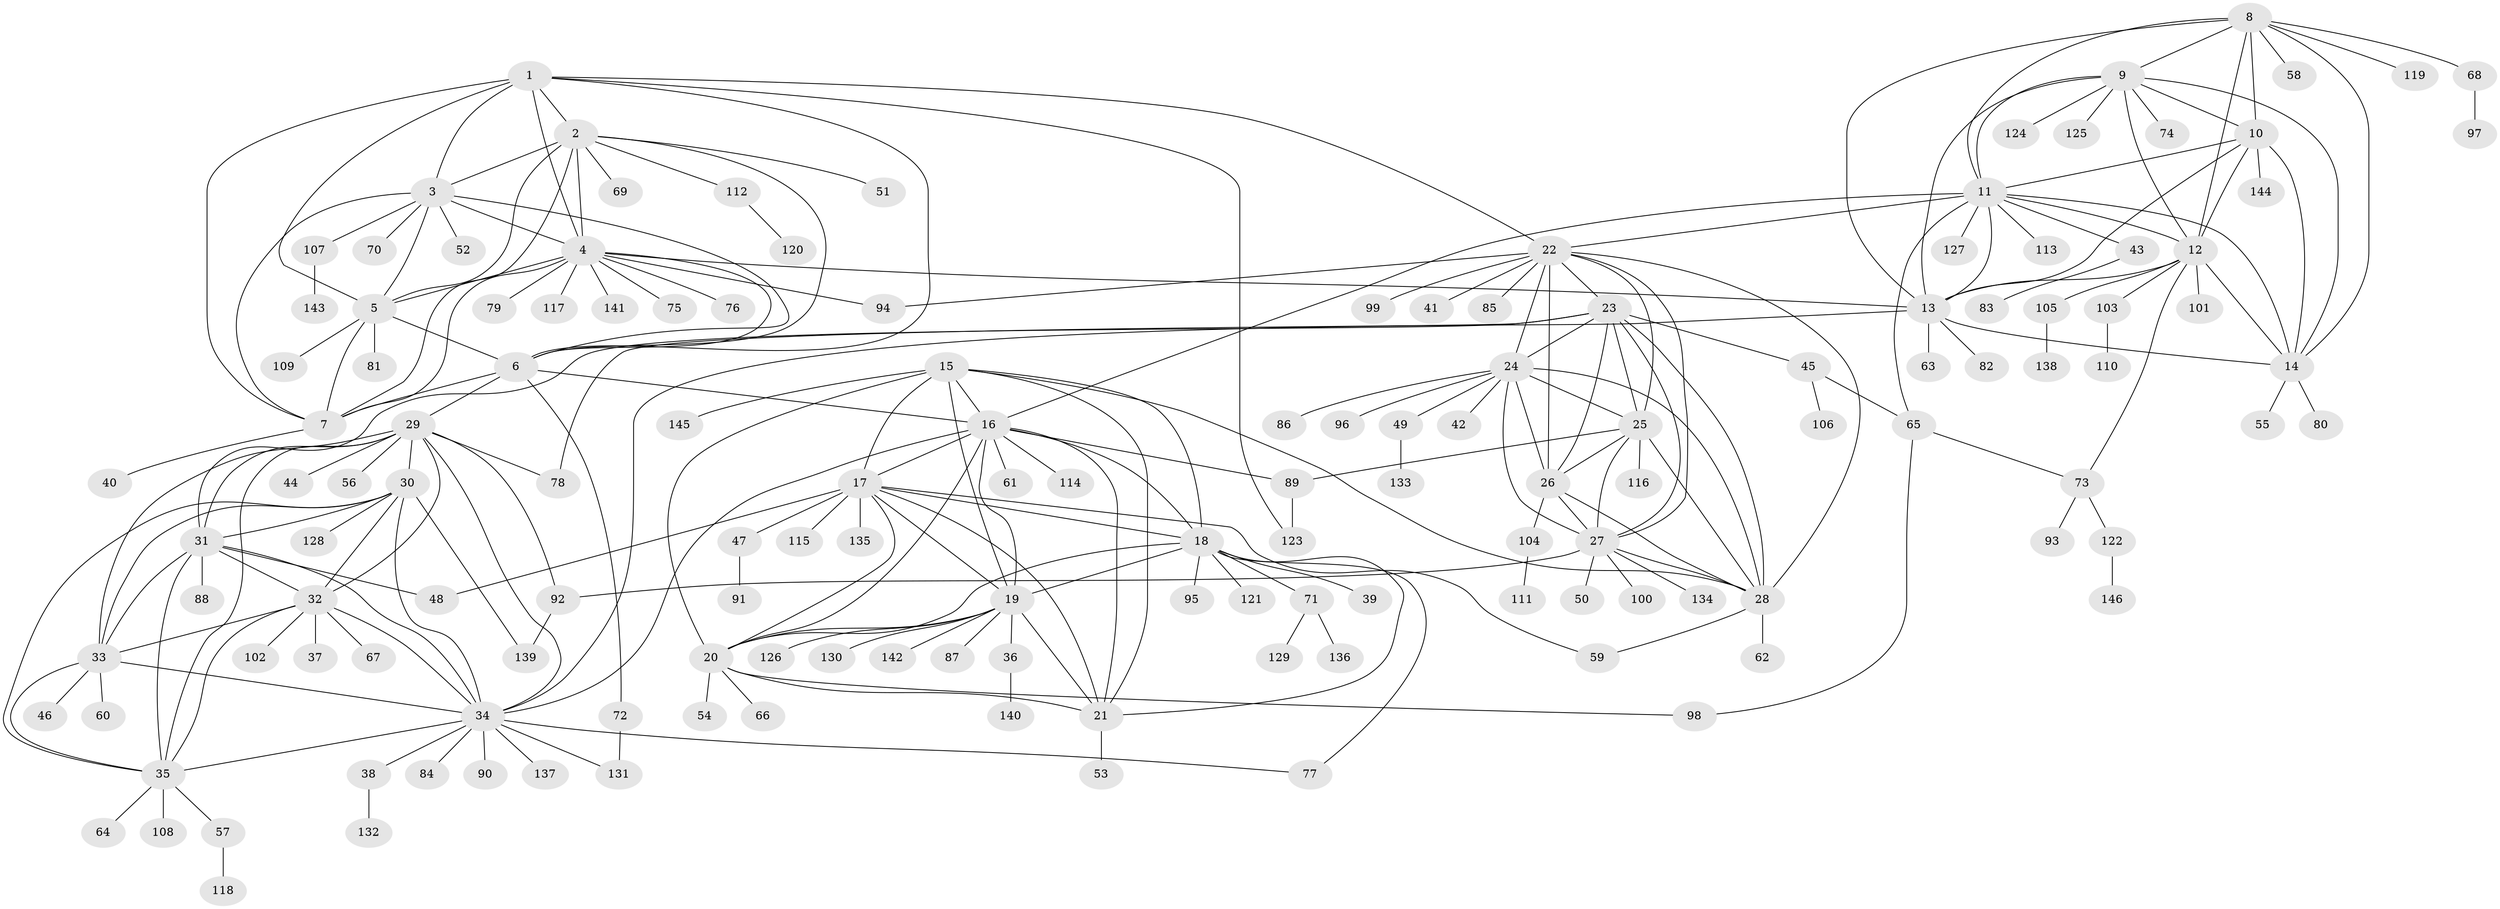 // Generated by graph-tools (version 1.1) at 2025/26/03/09/25 03:26:34]
// undirected, 146 vertices, 239 edges
graph export_dot {
graph [start="1"]
  node [color=gray90,style=filled];
  1;
  2;
  3;
  4;
  5;
  6;
  7;
  8;
  9;
  10;
  11;
  12;
  13;
  14;
  15;
  16;
  17;
  18;
  19;
  20;
  21;
  22;
  23;
  24;
  25;
  26;
  27;
  28;
  29;
  30;
  31;
  32;
  33;
  34;
  35;
  36;
  37;
  38;
  39;
  40;
  41;
  42;
  43;
  44;
  45;
  46;
  47;
  48;
  49;
  50;
  51;
  52;
  53;
  54;
  55;
  56;
  57;
  58;
  59;
  60;
  61;
  62;
  63;
  64;
  65;
  66;
  67;
  68;
  69;
  70;
  71;
  72;
  73;
  74;
  75;
  76;
  77;
  78;
  79;
  80;
  81;
  82;
  83;
  84;
  85;
  86;
  87;
  88;
  89;
  90;
  91;
  92;
  93;
  94;
  95;
  96;
  97;
  98;
  99;
  100;
  101;
  102;
  103;
  104;
  105;
  106;
  107;
  108;
  109;
  110;
  111;
  112;
  113;
  114;
  115;
  116;
  117;
  118;
  119;
  120;
  121;
  122;
  123;
  124;
  125;
  126;
  127;
  128;
  129;
  130;
  131;
  132;
  133;
  134;
  135;
  136;
  137;
  138;
  139;
  140;
  141;
  142;
  143;
  144;
  145;
  146;
  1 -- 2;
  1 -- 3;
  1 -- 4;
  1 -- 5;
  1 -- 6;
  1 -- 7;
  1 -- 22;
  1 -- 123;
  2 -- 3;
  2 -- 4;
  2 -- 5;
  2 -- 6;
  2 -- 7;
  2 -- 51;
  2 -- 69;
  2 -- 112;
  3 -- 4;
  3 -- 5;
  3 -- 6;
  3 -- 7;
  3 -- 52;
  3 -- 70;
  3 -- 107;
  4 -- 5;
  4 -- 6;
  4 -- 7;
  4 -- 13;
  4 -- 75;
  4 -- 76;
  4 -- 79;
  4 -- 94;
  4 -- 117;
  4 -- 141;
  5 -- 6;
  5 -- 7;
  5 -- 81;
  5 -- 109;
  6 -- 7;
  6 -- 16;
  6 -- 29;
  6 -- 72;
  7 -- 40;
  8 -- 9;
  8 -- 10;
  8 -- 11;
  8 -- 12;
  8 -- 13;
  8 -- 14;
  8 -- 58;
  8 -- 68;
  8 -- 119;
  9 -- 10;
  9 -- 11;
  9 -- 12;
  9 -- 13;
  9 -- 14;
  9 -- 74;
  9 -- 124;
  9 -- 125;
  10 -- 11;
  10 -- 12;
  10 -- 13;
  10 -- 14;
  10 -- 144;
  11 -- 12;
  11 -- 13;
  11 -- 14;
  11 -- 16;
  11 -- 22;
  11 -- 43;
  11 -- 65;
  11 -- 113;
  11 -- 127;
  12 -- 13;
  12 -- 14;
  12 -- 73;
  12 -- 101;
  12 -- 103;
  12 -- 105;
  13 -- 14;
  13 -- 34;
  13 -- 63;
  13 -- 82;
  14 -- 55;
  14 -- 80;
  15 -- 16;
  15 -- 17;
  15 -- 18;
  15 -- 19;
  15 -- 20;
  15 -- 21;
  15 -- 28;
  15 -- 145;
  16 -- 17;
  16 -- 18;
  16 -- 19;
  16 -- 20;
  16 -- 21;
  16 -- 34;
  16 -- 61;
  16 -- 89;
  16 -- 114;
  17 -- 18;
  17 -- 19;
  17 -- 20;
  17 -- 21;
  17 -- 47;
  17 -- 48;
  17 -- 59;
  17 -- 115;
  17 -- 135;
  18 -- 19;
  18 -- 20;
  18 -- 21;
  18 -- 39;
  18 -- 71;
  18 -- 77;
  18 -- 95;
  18 -- 121;
  19 -- 20;
  19 -- 21;
  19 -- 36;
  19 -- 87;
  19 -- 126;
  19 -- 130;
  19 -- 142;
  20 -- 21;
  20 -- 54;
  20 -- 66;
  20 -- 98;
  21 -- 53;
  22 -- 23;
  22 -- 24;
  22 -- 25;
  22 -- 26;
  22 -- 27;
  22 -- 28;
  22 -- 41;
  22 -- 85;
  22 -- 94;
  22 -- 99;
  23 -- 24;
  23 -- 25;
  23 -- 26;
  23 -- 27;
  23 -- 28;
  23 -- 31;
  23 -- 45;
  23 -- 78;
  24 -- 25;
  24 -- 26;
  24 -- 27;
  24 -- 28;
  24 -- 42;
  24 -- 49;
  24 -- 86;
  24 -- 96;
  25 -- 26;
  25 -- 27;
  25 -- 28;
  25 -- 89;
  25 -- 116;
  26 -- 27;
  26 -- 28;
  26 -- 104;
  27 -- 28;
  27 -- 50;
  27 -- 92;
  27 -- 100;
  27 -- 134;
  28 -- 59;
  28 -- 62;
  29 -- 30;
  29 -- 31;
  29 -- 32;
  29 -- 33;
  29 -- 34;
  29 -- 35;
  29 -- 44;
  29 -- 56;
  29 -- 78;
  29 -- 92;
  30 -- 31;
  30 -- 32;
  30 -- 33;
  30 -- 34;
  30 -- 35;
  30 -- 128;
  30 -- 139;
  31 -- 32;
  31 -- 33;
  31 -- 34;
  31 -- 35;
  31 -- 48;
  31 -- 88;
  32 -- 33;
  32 -- 34;
  32 -- 35;
  32 -- 37;
  32 -- 67;
  32 -- 102;
  33 -- 34;
  33 -- 35;
  33 -- 46;
  33 -- 60;
  34 -- 35;
  34 -- 38;
  34 -- 77;
  34 -- 84;
  34 -- 90;
  34 -- 131;
  34 -- 137;
  35 -- 57;
  35 -- 64;
  35 -- 108;
  36 -- 140;
  38 -- 132;
  43 -- 83;
  45 -- 65;
  45 -- 106;
  47 -- 91;
  49 -- 133;
  57 -- 118;
  65 -- 73;
  65 -- 98;
  68 -- 97;
  71 -- 129;
  71 -- 136;
  72 -- 131;
  73 -- 93;
  73 -- 122;
  89 -- 123;
  92 -- 139;
  103 -- 110;
  104 -- 111;
  105 -- 138;
  107 -- 143;
  112 -- 120;
  122 -- 146;
}
